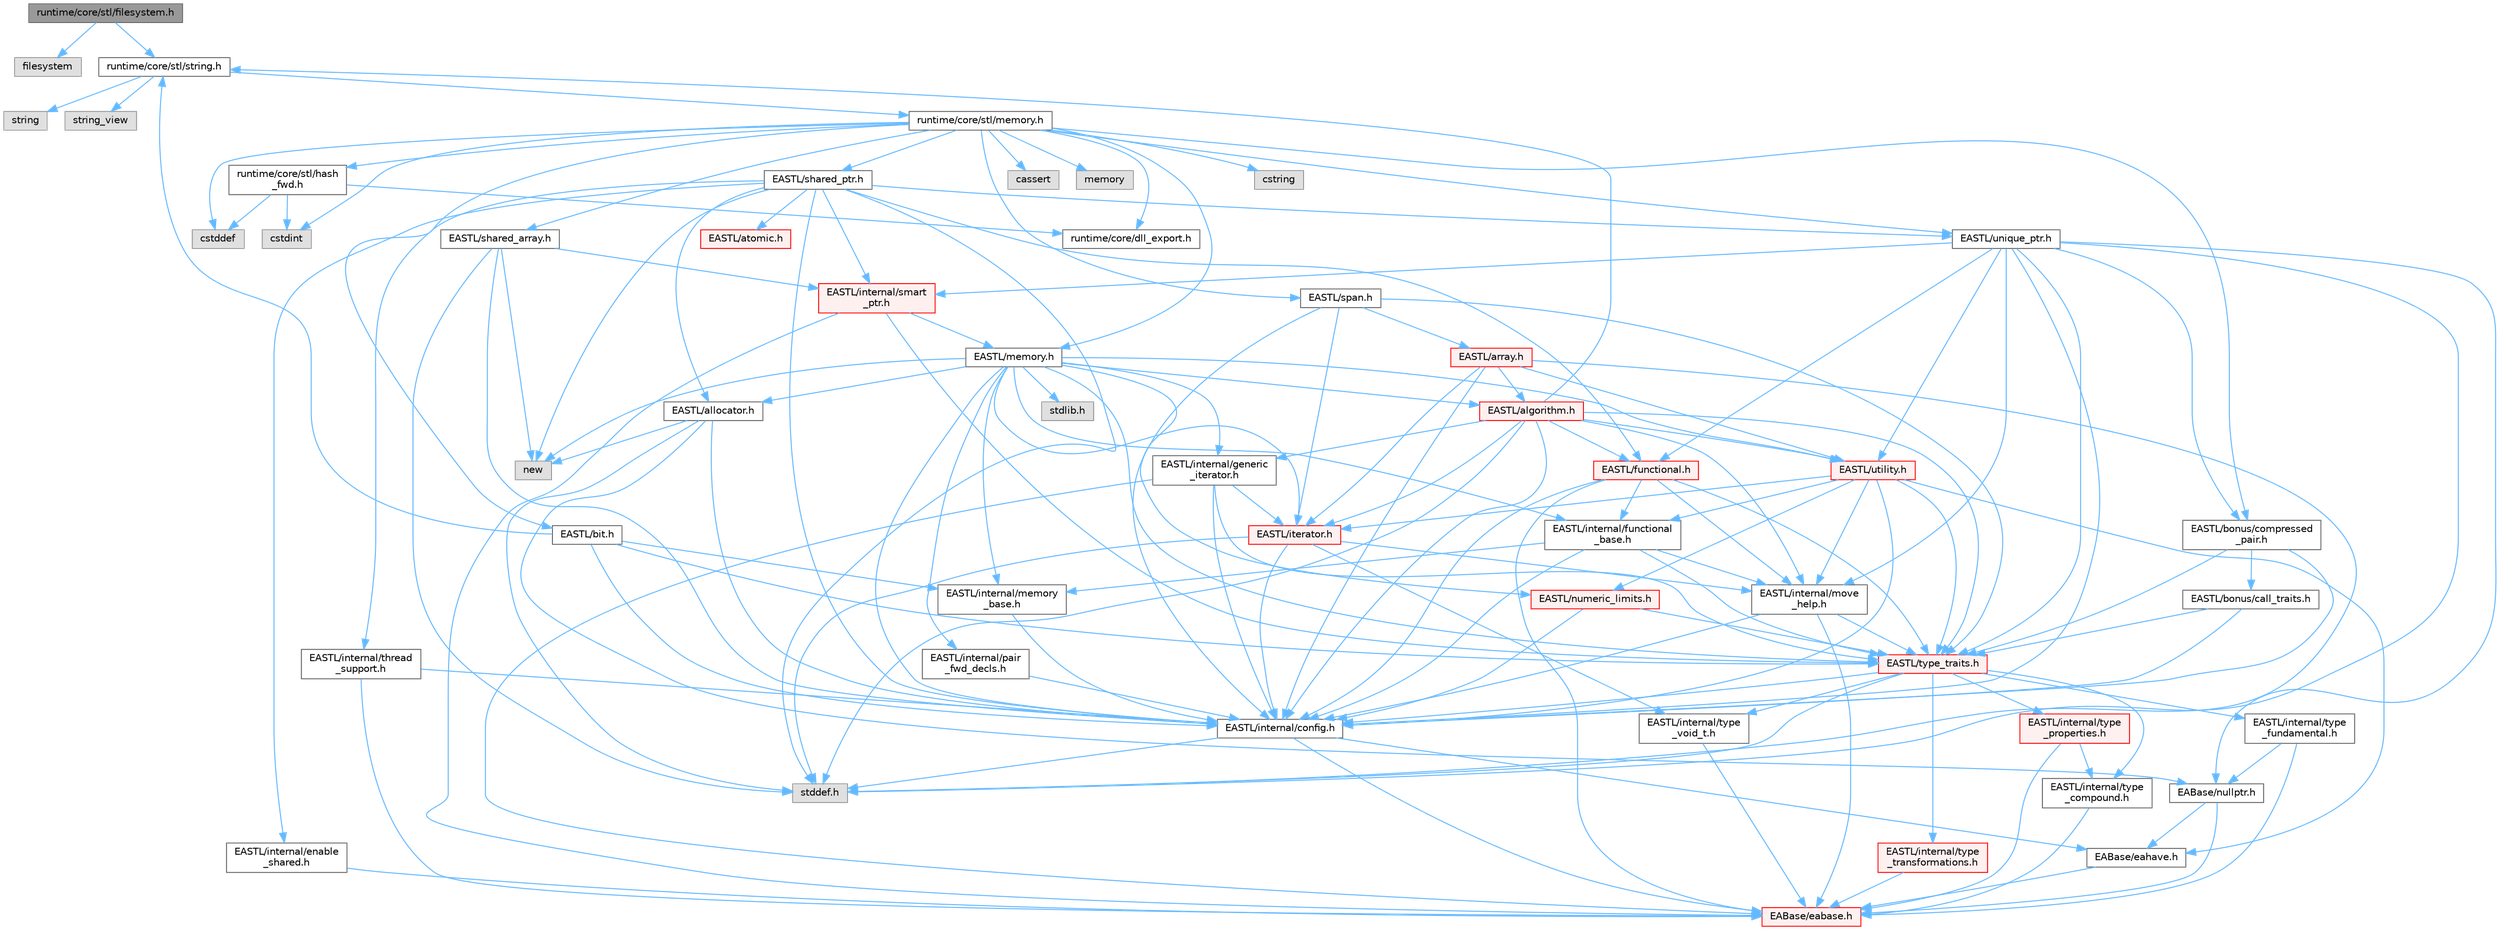 digraph "runtime/core/stl/filesystem.h"
{
 // LATEX_PDF_SIZE
  bgcolor="transparent";
  edge [fontname=Helvetica,fontsize=10,labelfontname=Helvetica,labelfontsize=10];
  node [fontname=Helvetica,fontsize=10,shape=box,height=0.2,width=0.4];
  Node1 [id="Node000001",label="runtime/core/stl/filesystem.h",height=0.2,width=0.4,color="gray40", fillcolor="grey60", style="filled", fontcolor="black",tooltip=" "];
  Node1 -> Node2 [id="edge1_Node000001_Node000002",color="steelblue1",style="solid",tooltip=" "];
  Node2 [id="Node000002",label="filesystem",height=0.2,width=0.4,color="grey60", fillcolor="#E0E0E0", style="filled",tooltip=" "];
  Node1 -> Node3 [id="edge2_Node000001_Node000003",color="steelblue1",style="solid",tooltip=" "];
  Node3 [id="Node000003",label="runtime/core/stl/string.h",height=0.2,width=0.4,color="grey40", fillcolor="white", style="filled",URL="$string_8h.html",tooltip=" "];
  Node3 -> Node4 [id="edge3_Node000003_Node000004",color="steelblue1",style="solid",tooltip=" "];
  Node4 [id="Node000004",label="string",height=0.2,width=0.4,color="grey60", fillcolor="#E0E0E0", style="filled",tooltip=" "];
  Node3 -> Node5 [id="edge4_Node000003_Node000005",color="steelblue1",style="solid",tooltip=" "];
  Node5 [id="Node000005",label="string_view",height=0.2,width=0.4,color="grey60", fillcolor="#E0E0E0", style="filled",tooltip=" "];
  Node3 -> Node6 [id="edge5_Node000003_Node000006",color="steelblue1",style="solid",tooltip=" "];
  Node6 [id="Node000006",label="runtime/core/stl/memory.h",height=0.2,width=0.4,color="grey40", fillcolor="white", style="filled",URL="$core_2stl_2memory_8h.html",tooltip=" "];
  Node6 -> Node7 [id="edge6_Node000006_Node000007",color="steelblue1",style="solid",tooltip=" "];
  Node7 [id="Node000007",label="cstddef",height=0.2,width=0.4,color="grey60", fillcolor="#E0E0E0", style="filled",tooltip=" "];
  Node6 -> Node8 [id="edge7_Node000006_Node000008",color="steelblue1",style="solid",tooltip=" "];
  Node8 [id="Node000008",label="cstdint",height=0.2,width=0.4,color="grey60", fillcolor="#E0E0E0", style="filled",tooltip=" "];
  Node6 -> Node9 [id="edge8_Node000006_Node000009",color="steelblue1",style="solid",tooltip=" "];
  Node9 [id="Node000009",label="cassert",height=0.2,width=0.4,color="grey60", fillcolor="#E0E0E0", style="filled",tooltip=" "];
  Node6 -> Node10 [id="edge9_Node000006_Node000010",color="steelblue1",style="solid",tooltip=" "];
  Node10 [id="Node000010",label="memory",height=0.2,width=0.4,color="grey60", fillcolor="#E0E0E0", style="filled",tooltip=" "];
  Node6 -> Node11 [id="edge10_Node000006_Node000011",color="steelblue1",style="solid",tooltip=" "];
  Node11 [id="Node000011",label="cstring",height=0.2,width=0.4,color="grey60", fillcolor="#E0E0E0", style="filled",tooltip=" "];
  Node6 -> Node12 [id="edge11_Node000006_Node000012",color="steelblue1",style="solid",tooltip=" "];
  Node12 [id="Node000012",label="EASTL/bit.h",height=0.2,width=0.4,color="grey40", fillcolor="white", style="filled",URL="$bit_8h.html",tooltip=" "];
  Node12 -> Node13 [id="edge12_Node000012_Node000013",color="steelblue1",style="solid",tooltip=" "];
  Node13 [id="Node000013",label="EASTL/internal/config.h",height=0.2,width=0.4,color="grey40", fillcolor="white", style="filled",URL="$config_8h.html",tooltip=" "];
  Node13 -> Node14 [id="edge13_Node000013_Node000014",color="steelblue1",style="solid",tooltip=" "];
  Node14 [id="Node000014",label="EABase/eabase.h",height=0.2,width=0.4,color="red", fillcolor="#FFF0F0", style="filled",URL="$eabase_8h.html",tooltip=" "];
  Node13 -> Node20 [id="edge14_Node000013_Node000020",color="steelblue1",style="solid",tooltip=" "];
  Node20 [id="Node000020",label="EABase/eahave.h",height=0.2,width=0.4,color="grey40", fillcolor="white", style="filled",URL="$eahave_8h.html",tooltip=" "];
  Node20 -> Node14 [id="edge15_Node000020_Node000014",color="steelblue1",style="solid",tooltip=" "];
  Node13 -> Node21 [id="edge16_Node000013_Node000021",color="steelblue1",style="solid",tooltip=" "];
  Node21 [id="Node000021",label="stddef.h",height=0.2,width=0.4,color="grey60", fillcolor="#E0E0E0", style="filled",tooltip=" "];
  Node12 -> Node22 [id="edge17_Node000012_Node000022",color="steelblue1",style="solid",tooltip=" "];
  Node22 [id="Node000022",label="EASTL/internal/memory\l_base.h",height=0.2,width=0.4,color="grey40", fillcolor="white", style="filled",URL="$memory__base_8h.html",tooltip=" "];
  Node22 -> Node13 [id="edge18_Node000022_Node000013",color="steelblue1",style="solid",tooltip=" "];
  Node12 -> Node23 [id="edge19_Node000012_Node000023",color="steelblue1",style="solid",tooltip=" "];
  Node23 [id="Node000023",label="EASTL/type_traits.h",height=0.2,width=0.4,color="red", fillcolor="#FFF0F0", style="filled",URL="$_e_a_s_t_l_2include_2_e_a_s_t_l_2type__traits_8h.html",tooltip=" "];
  Node23 -> Node13 [id="edge20_Node000023_Node000013",color="steelblue1",style="solid",tooltip=" "];
  Node23 -> Node21 [id="edge21_Node000023_Node000021",color="steelblue1",style="solid",tooltip=" "];
  Node23 -> Node24 [id="edge22_Node000023_Node000024",color="steelblue1",style="solid",tooltip=" "];
  Node24 [id="Node000024",label="EASTL/internal/type\l_fundamental.h",height=0.2,width=0.4,color="grey40", fillcolor="white", style="filled",URL="$type__fundamental_8h.html",tooltip=" "];
  Node24 -> Node14 [id="edge23_Node000024_Node000014",color="steelblue1",style="solid",tooltip=" "];
  Node24 -> Node25 [id="edge24_Node000024_Node000025",color="steelblue1",style="solid",tooltip=" "];
  Node25 [id="Node000025",label="EABase/nullptr.h",height=0.2,width=0.4,color="grey40", fillcolor="white", style="filled",URL="$nullptr_8h.html",tooltip=" "];
  Node25 -> Node14 [id="edge25_Node000025_Node000014",color="steelblue1",style="solid",tooltip=" "];
  Node25 -> Node20 [id="edge26_Node000025_Node000020",color="steelblue1",style="solid",tooltip=" "];
  Node23 -> Node26 [id="edge27_Node000023_Node000026",color="steelblue1",style="solid",tooltip=" "];
  Node26 [id="Node000026",label="EASTL/internal/type\l_transformations.h",height=0.2,width=0.4,color="red", fillcolor="#FFF0F0", style="filled",URL="$type__transformations_8h.html",tooltip=" "];
  Node26 -> Node14 [id="edge28_Node000026_Node000014",color="steelblue1",style="solid",tooltip=" "];
  Node23 -> Node28 [id="edge29_Node000023_Node000028",color="steelblue1",style="solid",tooltip=" "];
  Node28 [id="Node000028",label="EASTL/internal/type\l_void_t.h",height=0.2,width=0.4,color="grey40", fillcolor="white", style="filled",URL="$type__void__t_8h.html",tooltip=" "];
  Node28 -> Node14 [id="edge30_Node000028_Node000014",color="steelblue1",style="solid",tooltip=" "];
  Node23 -> Node29 [id="edge31_Node000023_Node000029",color="steelblue1",style="solid",tooltip=" "];
  Node29 [id="Node000029",label="EASTL/internal/type\l_properties.h",height=0.2,width=0.4,color="red", fillcolor="#FFF0F0", style="filled",URL="$type__properties_8h.html",tooltip=" "];
  Node29 -> Node14 [id="edge32_Node000029_Node000014",color="steelblue1",style="solid",tooltip=" "];
  Node29 -> Node30 [id="edge33_Node000029_Node000030",color="steelblue1",style="solid",tooltip=" "];
  Node30 [id="Node000030",label="EASTL/internal/type\l_compound.h",height=0.2,width=0.4,color="grey40", fillcolor="white", style="filled",URL="$type__compound_8h.html",tooltip=" "];
  Node30 -> Node14 [id="edge34_Node000030_Node000014",color="steelblue1",style="solid",tooltip=" "];
  Node23 -> Node30 [id="edge35_Node000023_Node000030",color="steelblue1",style="solid",tooltip=" "];
  Node12 -> Node3 [id="edge36_Node000012_Node000003",color="steelblue1",style="solid",tooltip=" "];
  Node6 -> Node33 [id="edge37_Node000006_Node000033",color="steelblue1",style="solid",tooltip=" "];
  Node33 [id="Node000033",label="EASTL/memory.h",height=0.2,width=0.4,color="grey40", fillcolor="white", style="filled",URL="$_e_a_s_t_l_2include_2_e_a_s_t_l_2memory_8h.html",tooltip=" "];
  Node33 -> Node13 [id="edge38_Node000033_Node000013",color="steelblue1",style="solid",tooltip=" "];
  Node33 -> Node22 [id="edge39_Node000033_Node000022",color="steelblue1",style="solid",tooltip=" "];
  Node33 -> Node34 [id="edge40_Node000033_Node000034",color="steelblue1",style="solid",tooltip=" "];
  Node34 [id="Node000034",label="EASTL/internal/generic\l_iterator.h",height=0.2,width=0.4,color="grey40", fillcolor="white", style="filled",URL="$generic__iterator_8h.html",tooltip=" "];
  Node34 -> Node14 [id="edge41_Node000034_Node000014",color="steelblue1",style="solid",tooltip=" "];
  Node34 -> Node13 [id="edge42_Node000034_Node000013",color="steelblue1",style="solid",tooltip=" "];
  Node34 -> Node35 [id="edge43_Node000034_Node000035",color="steelblue1",style="solid",tooltip=" "];
  Node35 [id="Node000035",label="EASTL/iterator.h",height=0.2,width=0.4,color="red", fillcolor="#FFF0F0", style="filled",URL="$_e_a_s_t_l_2include_2_e_a_s_t_l_2iterator_8h.html",tooltip=" "];
  Node35 -> Node13 [id="edge44_Node000035_Node000013",color="steelblue1",style="solid",tooltip=" "];
  Node35 -> Node36 [id="edge45_Node000035_Node000036",color="steelblue1",style="solid",tooltip=" "];
  Node36 [id="Node000036",label="EASTL/internal/move\l_help.h",height=0.2,width=0.4,color="grey40", fillcolor="white", style="filled",URL="$move__help_8h.html",tooltip=" "];
  Node36 -> Node14 [id="edge46_Node000036_Node000014",color="steelblue1",style="solid",tooltip=" "];
  Node36 -> Node13 [id="edge47_Node000036_Node000013",color="steelblue1",style="solid",tooltip=" "];
  Node36 -> Node23 [id="edge48_Node000036_Node000023",color="steelblue1",style="solid",tooltip=" "];
  Node35 -> Node28 [id="edge49_Node000035_Node000028",color="steelblue1",style="solid",tooltip=" "];
  Node35 -> Node21 [id="edge50_Node000035_Node000021",color="steelblue1",style="solid",tooltip=" "];
  Node34 -> Node23 [id="edge51_Node000034_Node000023",color="steelblue1",style="solid",tooltip=" "];
  Node33 -> Node38 [id="edge52_Node000033_Node000038",color="steelblue1",style="solid",tooltip=" "];
  Node38 [id="Node000038",label="EASTL/internal/pair\l_fwd_decls.h",height=0.2,width=0.4,color="grey40", fillcolor="white", style="filled",URL="$pair__fwd__decls_8h.html",tooltip=" "];
  Node38 -> Node13 [id="edge53_Node000038_Node000013",color="steelblue1",style="solid",tooltip=" "];
  Node33 -> Node39 [id="edge54_Node000033_Node000039",color="steelblue1",style="solid",tooltip=" "];
  Node39 [id="Node000039",label="EASTL/internal/functional\l_base.h",height=0.2,width=0.4,color="grey40", fillcolor="white", style="filled",URL="$functional__base_8h.html",tooltip=" "];
  Node39 -> Node13 [id="edge55_Node000039_Node000013",color="steelblue1",style="solid",tooltip=" "];
  Node39 -> Node22 [id="edge56_Node000039_Node000022",color="steelblue1",style="solid",tooltip=" "];
  Node39 -> Node36 [id="edge57_Node000039_Node000036",color="steelblue1",style="solid",tooltip=" "];
  Node39 -> Node23 [id="edge58_Node000039_Node000023",color="steelblue1",style="solid",tooltip=" "];
  Node33 -> Node40 [id="edge59_Node000033_Node000040",color="steelblue1",style="solid",tooltip=" "];
  Node40 [id="Node000040",label="EASTL/algorithm.h",height=0.2,width=0.4,color="red", fillcolor="#FFF0F0", style="filled",URL="$_e_a_s_t_l_2include_2_e_a_s_t_l_2algorithm_8h.html",tooltip=" "];
  Node40 -> Node13 [id="edge60_Node000040_Node000013",color="steelblue1",style="solid",tooltip=" "];
  Node40 -> Node23 [id="edge61_Node000040_Node000023",color="steelblue1",style="solid",tooltip=" "];
  Node40 -> Node36 [id="edge62_Node000040_Node000036",color="steelblue1",style="solid",tooltip=" "];
  Node40 -> Node35 [id="edge63_Node000040_Node000035",color="steelblue1",style="solid",tooltip=" "];
  Node40 -> Node43 [id="edge64_Node000040_Node000043",color="steelblue1",style="solid",tooltip=" "];
  Node43 [id="Node000043",label="EASTL/functional.h",height=0.2,width=0.4,color="red", fillcolor="#FFF0F0", style="filled",URL="$_e_a_s_t_l_2include_2_e_a_s_t_l_2functional_8h.html",tooltip=" "];
  Node43 -> Node14 [id="edge65_Node000043_Node000014",color="steelblue1",style="solid",tooltip=" "];
  Node43 -> Node13 [id="edge66_Node000043_Node000013",color="steelblue1",style="solid",tooltip=" "];
  Node43 -> Node36 [id="edge67_Node000043_Node000036",color="steelblue1",style="solid",tooltip=" "];
  Node43 -> Node23 [id="edge68_Node000043_Node000023",color="steelblue1",style="solid",tooltip=" "];
  Node43 -> Node39 [id="edge69_Node000043_Node000039",color="steelblue1",style="solid",tooltip=" "];
  Node40 -> Node50 [id="edge70_Node000040_Node000050",color="steelblue1",style="solid",tooltip=" "];
  Node50 [id="Node000050",label="EASTL/utility.h",height=0.2,width=0.4,color="red", fillcolor="#FFF0F0", style="filled",URL="$_e_a_s_t_l_2include_2_e_a_s_t_l_2utility_8h.html",tooltip=" "];
  Node50 -> Node13 [id="edge71_Node000050_Node000013",color="steelblue1",style="solid",tooltip=" "];
  Node50 -> Node23 [id="edge72_Node000050_Node000023",color="steelblue1",style="solid",tooltip=" "];
  Node50 -> Node35 [id="edge73_Node000050_Node000035",color="steelblue1",style="solid",tooltip=" "];
  Node50 -> Node51 [id="edge74_Node000050_Node000051",color="steelblue1",style="solid",tooltip=" "];
  Node51 [id="Node000051",label="EASTL/numeric_limits.h",height=0.2,width=0.4,color="red", fillcolor="#FFF0F0", style="filled",URL="$numeric__limits_8h.html",tooltip=" "];
  Node51 -> Node13 [id="edge75_Node000051_Node000013",color="steelblue1",style="solid",tooltip=" "];
  Node51 -> Node23 [id="edge76_Node000051_Node000023",color="steelblue1",style="solid",tooltip=" "];
  Node50 -> Node39 [id="edge77_Node000050_Node000039",color="steelblue1",style="solid",tooltip=" "];
  Node50 -> Node36 [id="edge78_Node000050_Node000036",color="steelblue1",style="solid",tooltip=" "];
  Node50 -> Node20 [id="edge79_Node000050_Node000020",color="steelblue1",style="solid",tooltip=" "];
  Node40 -> Node34 [id="edge80_Node000040_Node000034",color="steelblue1",style="solid",tooltip=" "];
  Node40 -> Node21 [id="edge81_Node000040_Node000021",color="steelblue1",style="solid",tooltip=" "];
  Node40 -> Node3 [id="edge82_Node000040_Node000003",color="steelblue1",style="solid",tooltip=" "];
  Node33 -> Node23 [id="edge83_Node000033_Node000023",color="steelblue1",style="solid",tooltip=" "];
  Node33 -> Node47 [id="edge84_Node000033_Node000047",color="steelblue1",style="solid",tooltip=" "];
  Node47 [id="Node000047",label="EASTL/allocator.h",height=0.2,width=0.4,color="grey40", fillcolor="white", style="filled",URL="$allocator_8h.html",tooltip=" "];
  Node47 -> Node13 [id="edge85_Node000047_Node000013",color="steelblue1",style="solid",tooltip=" "];
  Node47 -> Node25 [id="edge86_Node000047_Node000025",color="steelblue1",style="solid",tooltip=" "];
  Node47 -> Node21 [id="edge87_Node000047_Node000021",color="steelblue1",style="solid",tooltip=" "];
  Node47 -> Node48 [id="edge88_Node000047_Node000048",color="steelblue1",style="solid",tooltip=" "];
  Node48 [id="Node000048",label="new",height=0.2,width=0.4,color="grey60", fillcolor="#E0E0E0", style="filled",tooltip=" "];
  Node33 -> Node35 [id="edge89_Node000033_Node000035",color="steelblue1",style="solid",tooltip=" "];
  Node33 -> Node50 [id="edge90_Node000033_Node000050",color="steelblue1",style="solid",tooltip=" "];
  Node33 -> Node51 [id="edge91_Node000033_Node000051",color="steelblue1",style="solid",tooltip=" "];
  Node33 -> Node60 [id="edge92_Node000033_Node000060",color="steelblue1",style="solid",tooltip=" "];
  Node60 [id="Node000060",label="stdlib.h",height=0.2,width=0.4,color="grey60", fillcolor="#E0E0E0", style="filled",tooltip=" "];
  Node33 -> Node48 [id="edge93_Node000033_Node000048",color="steelblue1",style="solid",tooltip=" "];
  Node6 -> Node61 [id="edge94_Node000006_Node000061",color="steelblue1",style="solid",tooltip=" "];
  Node61 [id="Node000061",label="EASTL/shared_array.h",height=0.2,width=0.4,color="grey40", fillcolor="white", style="filled",URL="$shared__array_8h.html",tooltip=" "];
  Node61 -> Node13 [id="edge95_Node000061_Node000013",color="steelblue1",style="solid",tooltip=" "];
  Node61 -> Node62 [id="edge96_Node000061_Node000062",color="steelblue1",style="solid",tooltip=" "];
  Node62 [id="Node000062",label="EASTL/internal/smart\l_ptr.h",height=0.2,width=0.4,color="red", fillcolor="#FFF0F0", style="filled",URL="$smart__ptr_8h.html",tooltip=" "];
  Node62 -> Node14 [id="edge97_Node000062_Node000014",color="steelblue1",style="solid",tooltip=" "];
  Node62 -> Node33 [id="edge98_Node000062_Node000033",color="steelblue1",style="solid",tooltip=" "];
  Node62 -> Node23 [id="edge99_Node000062_Node000023",color="steelblue1",style="solid",tooltip=" "];
  Node61 -> Node48 [id="edge100_Node000061_Node000048",color="steelblue1",style="solid",tooltip=" "];
  Node61 -> Node21 [id="edge101_Node000061_Node000021",color="steelblue1",style="solid",tooltip=" "];
  Node6 -> Node64 [id="edge102_Node000006_Node000064",color="steelblue1",style="solid",tooltip=" "];
  Node64 [id="Node000064",label="EASTL/unique_ptr.h",height=0.2,width=0.4,color="grey40", fillcolor="white", style="filled",URL="$unique__ptr_8h.html",tooltip=" "];
  Node64 -> Node25 [id="edge103_Node000064_Node000025",color="steelblue1",style="solid",tooltip=" "];
  Node64 -> Node65 [id="edge104_Node000064_Node000065",color="steelblue1",style="solid",tooltip=" "];
  Node65 [id="Node000065",label="EASTL/bonus/compressed\l_pair.h",height=0.2,width=0.4,color="grey40", fillcolor="white", style="filled",URL="$compressed__pair_8h.html",tooltip=" "];
  Node65 -> Node13 [id="edge105_Node000065_Node000013",color="steelblue1",style="solid",tooltip=" "];
  Node65 -> Node23 [id="edge106_Node000065_Node000023",color="steelblue1",style="solid",tooltip=" "];
  Node65 -> Node66 [id="edge107_Node000065_Node000066",color="steelblue1",style="solid",tooltip=" "];
  Node66 [id="Node000066",label="EASTL/bonus/call_traits.h",height=0.2,width=0.4,color="grey40", fillcolor="white", style="filled",URL="$call__traits_8h.html",tooltip=" "];
  Node66 -> Node13 [id="edge108_Node000066_Node000013",color="steelblue1",style="solid",tooltip=" "];
  Node66 -> Node23 [id="edge109_Node000066_Node000023",color="steelblue1",style="solid",tooltip=" "];
  Node64 -> Node43 [id="edge110_Node000064_Node000043",color="steelblue1",style="solid",tooltip=" "];
  Node64 -> Node13 [id="edge111_Node000064_Node000013",color="steelblue1",style="solid",tooltip=" "];
  Node64 -> Node36 [id="edge112_Node000064_Node000036",color="steelblue1",style="solid",tooltip=" "];
  Node64 -> Node62 [id="edge113_Node000064_Node000062",color="steelblue1",style="solid",tooltip=" "];
  Node64 -> Node23 [id="edge114_Node000064_Node000023",color="steelblue1",style="solid",tooltip=" "];
  Node64 -> Node50 [id="edge115_Node000064_Node000050",color="steelblue1",style="solid",tooltip=" "];
  Node64 -> Node21 [id="edge116_Node000064_Node000021",color="steelblue1",style="solid",tooltip=" "];
  Node6 -> Node67 [id="edge117_Node000006_Node000067",color="steelblue1",style="solid",tooltip=" "];
  Node67 [id="Node000067",label="EASTL/shared_ptr.h",height=0.2,width=0.4,color="grey40", fillcolor="white", style="filled",URL="$shared__ptr_8h.html",tooltip=" "];
  Node67 -> Node13 [id="edge118_Node000067_Node000013",color="steelblue1",style="solid",tooltip=" "];
  Node67 -> Node62 [id="edge119_Node000067_Node000062",color="steelblue1",style="solid",tooltip=" "];
  Node67 -> Node68 [id="edge120_Node000067_Node000068",color="steelblue1",style="solid",tooltip=" "];
  Node68 [id="Node000068",label="EASTL/internal/thread\l_support.h",height=0.2,width=0.4,color="grey40", fillcolor="white", style="filled",URL="$thread__support_8h.html",tooltip=" "];
  Node68 -> Node14 [id="edge121_Node000068_Node000014",color="steelblue1",style="solid",tooltip=" "];
  Node68 -> Node13 [id="edge122_Node000068_Node000013",color="steelblue1",style="solid",tooltip=" "];
  Node67 -> Node64 [id="edge123_Node000067_Node000064",color="steelblue1",style="solid",tooltip=" "];
  Node67 -> Node43 [id="edge124_Node000067_Node000043",color="steelblue1",style="solid",tooltip=" "];
  Node67 -> Node47 [id="edge125_Node000067_Node000047",color="steelblue1",style="solid",tooltip=" "];
  Node67 -> Node69 [id="edge126_Node000067_Node000069",color="steelblue1",style="solid",tooltip=" "];
  Node69 [id="Node000069",label="EASTL/atomic.h",height=0.2,width=0.4,color="red", fillcolor="#FFF0F0", style="filled",URL="$_e_a_s_t_l_2include_2_e_a_s_t_l_2atomic_8h.html",tooltip=" "];
  Node67 -> Node48 [id="edge127_Node000067_Node000048",color="steelblue1",style="solid",tooltip=" "];
  Node67 -> Node21 [id="edge128_Node000067_Node000021",color="steelblue1",style="solid",tooltip=" "];
  Node67 -> Node146 [id="edge129_Node000067_Node000146",color="steelblue1",style="solid",tooltip=" "];
  Node146 [id="Node000146",label="EASTL/internal/enable\l_shared.h",height=0.2,width=0.4,color="grey40", fillcolor="white", style="filled",URL="$enable__shared_8h.html",tooltip=" "];
  Node146 -> Node14 [id="edge130_Node000146_Node000014",color="steelblue1",style="solid",tooltip=" "];
  Node6 -> Node147 [id="edge131_Node000006_Node000147",color="steelblue1",style="solid",tooltip=" "];
  Node147 [id="Node000147",label="EASTL/span.h",height=0.2,width=0.4,color="grey40", fillcolor="white", style="filled",URL="$span_8h.html",tooltip=" "];
  Node147 -> Node13 [id="edge132_Node000147_Node000013",color="steelblue1",style="solid",tooltip=" "];
  Node147 -> Node23 [id="edge133_Node000147_Node000023",color="steelblue1",style="solid",tooltip=" "];
  Node147 -> Node35 [id="edge134_Node000147_Node000035",color="steelblue1",style="solid",tooltip=" "];
  Node147 -> Node148 [id="edge135_Node000147_Node000148",color="steelblue1",style="solid",tooltip=" "];
  Node148 [id="Node000148",label="EASTL/array.h",height=0.2,width=0.4,color="red", fillcolor="#FFF0F0", style="filled",URL="$array_8h.html",tooltip=" "];
  Node148 -> Node13 [id="edge136_Node000148_Node000013",color="steelblue1",style="solid",tooltip=" "];
  Node148 -> Node35 [id="edge137_Node000148_Node000035",color="steelblue1",style="solid",tooltip=" "];
  Node148 -> Node40 [id="edge138_Node000148_Node000040",color="steelblue1",style="solid",tooltip=" "];
  Node148 -> Node50 [id="edge139_Node000148_Node000050",color="steelblue1",style="solid",tooltip=" "];
  Node148 -> Node21 [id="edge140_Node000148_Node000021",color="steelblue1",style="solid",tooltip=" "];
  Node6 -> Node65 [id="edge141_Node000006_Node000065",color="steelblue1",style="solid",tooltip=" "];
  Node6 -> Node150 [id="edge142_Node000006_Node000150",color="steelblue1",style="solid",tooltip=" "];
  Node150 [id="Node000150",label="runtime/core/dll_export.h",height=0.2,width=0.4,color="grey40", fillcolor="white", style="filled",URL="$dll__export_8h.html",tooltip=" "];
  Node6 -> Node151 [id="edge143_Node000006_Node000151",color="steelblue1",style="solid",tooltip=" "];
  Node151 [id="Node000151",label="runtime/core/stl/hash\l_fwd.h",height=0.2,width=0.4,color="grey40", fillcolor="white", style="filled",URL="$hash__fwd_8h.html",tooltip=" "];
  Node151 -> Node7 [id="edge144_Node000151_Node000007",color="steelblue1",style="solid",tooltip=" "];
  Node151 -> Node8 [id="edge145_Node000151_Node000008",color="steelblue1",style="solid",tooltip=" "];
  Node151 -> Node150 [id="edge146_Node000151_Node000150",color="steelblue1",style="solid",tooltip=" "];
}
